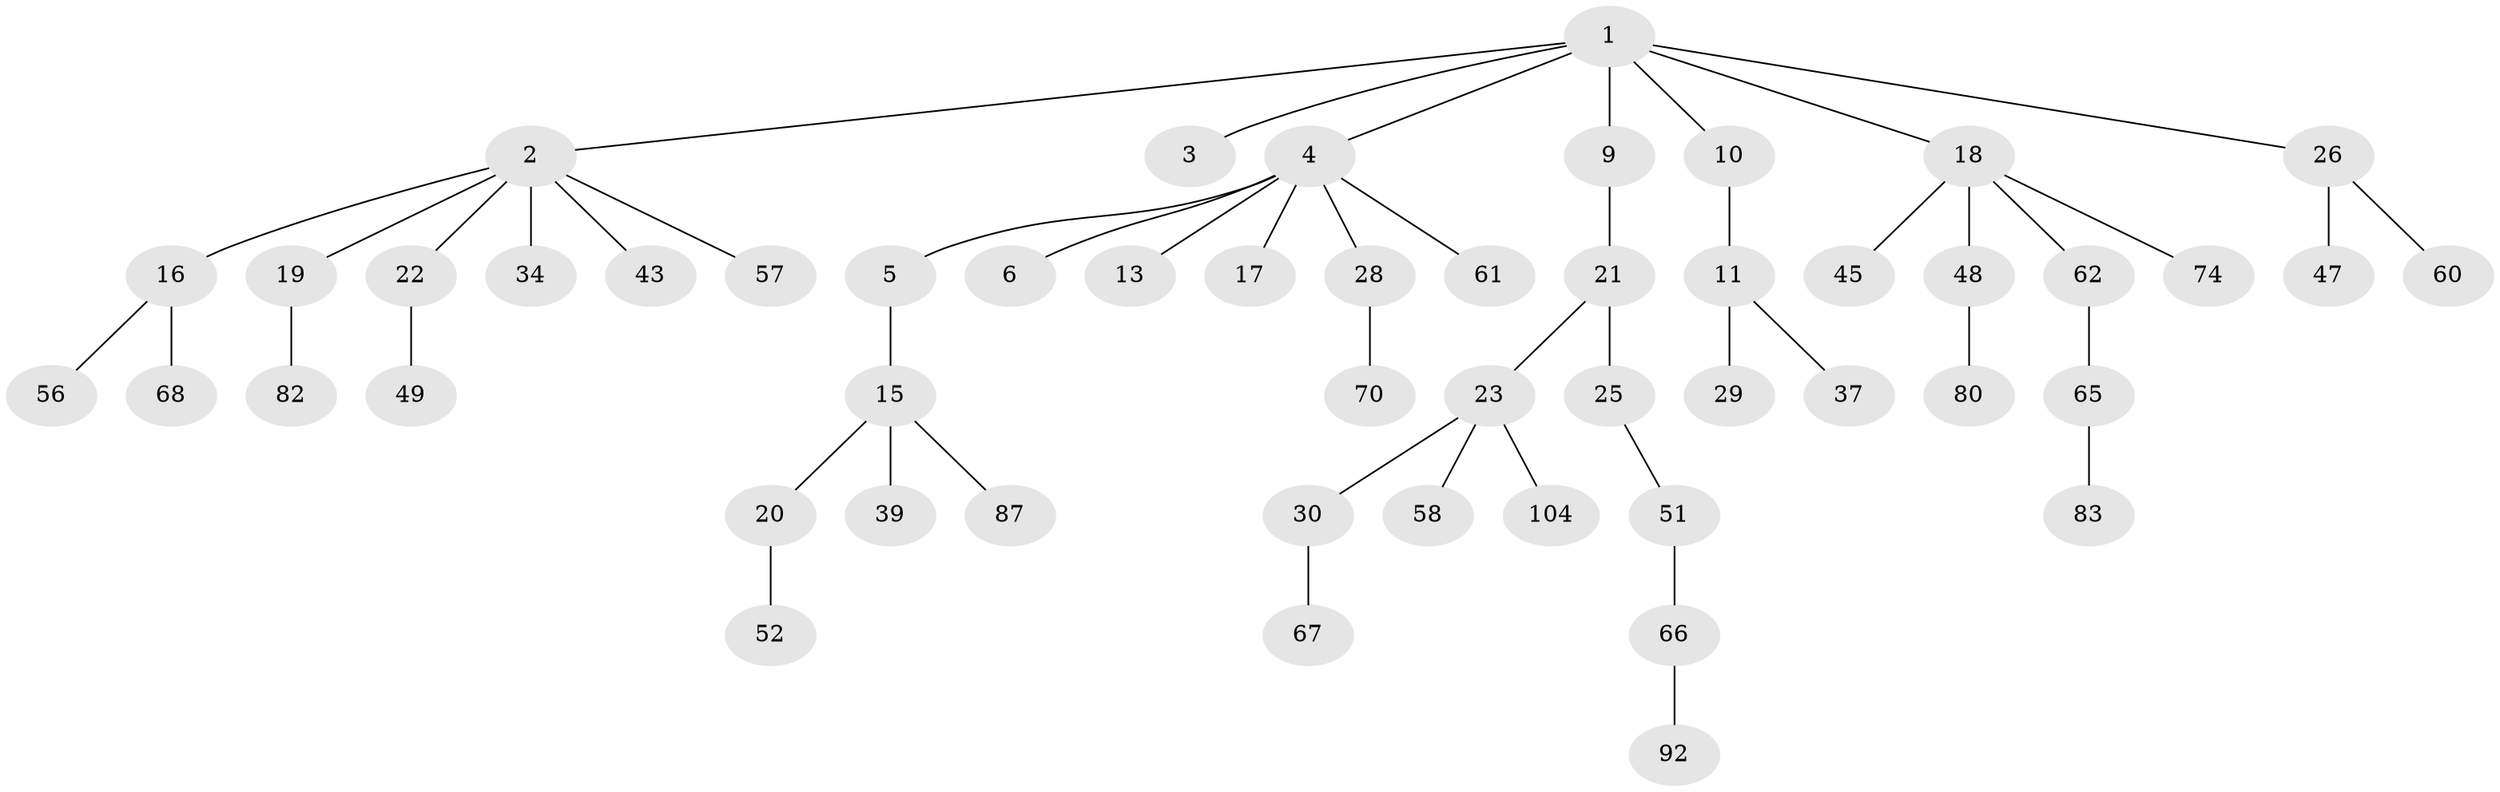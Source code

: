 // original degree distribution, {7: 0.028846153846153848, 2: 0.3076923076923077, 6: 0.019230769230769232, 3: 0.057692307692307696, 1: 0.5, 5: 0.028846153846153848, 4: 0.057692307692307696}
// Generated by graph-tools (version 1.1) at 2025/19/03/04/25 18:19:10]
// undirected, 52 vertices, 51 edges
graph export_dot {
graph [start="1"]
  node [color=gray90,style=filled];
  1;
  2;
  3 [super="+8"];
  4 [super="+12+42"];
  5 [super="+7"];
  6;
  9;
  10;
  11 [super="+54"];
  13;
  15 [super="+27"];
  16;
  17 [super="+59"];
  18 [super="+36+33+79"];
  19 [super="+44+46"];
  20 [super="+76+24"];
  21 [super="+73"];
  22;
  23;
  25 [super="+35"];
  26;
  28 [super="+50+32"];
  29;
  30 [super="+53+75+88"];
  34 [super="+85"];
  37;
  39;
  43 [super="+99"];
  45;
  47;
  48;
  49 [super="+71"];
  51;
  52 [super="+77"];
  56 [super="+64"];
  57;
  58 [super="+96"];
  60;
  61 [super="+81"];
  62 [super="+69"];
  65;
  66;
  67 [super="+90"];
  68;
  70;
  74 [super="+84"];
  80;
  82;
  83 [super="+102"];
  87;
  92;
  104;
  1 -- 2;
  1 -- 3;
  1 -- 4;
  1 -- 9;
  1 -- 10;
  1 -- 18;
  1 -- 26;
  2 -- 16;
  2 -- 19;
  2 -- 22;
  2 -- 34;
  2 -- 43;
  2 -- 57;
  4 -- 5;
  4 -- 6;
  4 -- 28;
  4 -- 17;
  4 -- 13;
  4 -- 61;
  5 -- 15;
  9 -- 21;
  10 -- 11;
  11 -- 29;
  11 -- 37;
  15 -- 20;
  15 -- 39;
  15 -- 87;
  16 -- 56;
  16 -- 68;
  18 -- 45;
  18 -- 48;
  18 -- 62;
  18 -- 74;
  19 -- 82;
  20 -- 52;
  21 -- 23;
  21 -- 25;
  22 -- 49;
  23 -- 30;
  23 -- 58;
  23 -- 104;
  25 -- 51;
  26 -- 47;
  26 -- 60;
  28 -- 70;
  30 -- 67;
  48 -- 80;
  51 -- 66;
  62 -- 65;
  65 -- 83;
  66 -- 92;
}
